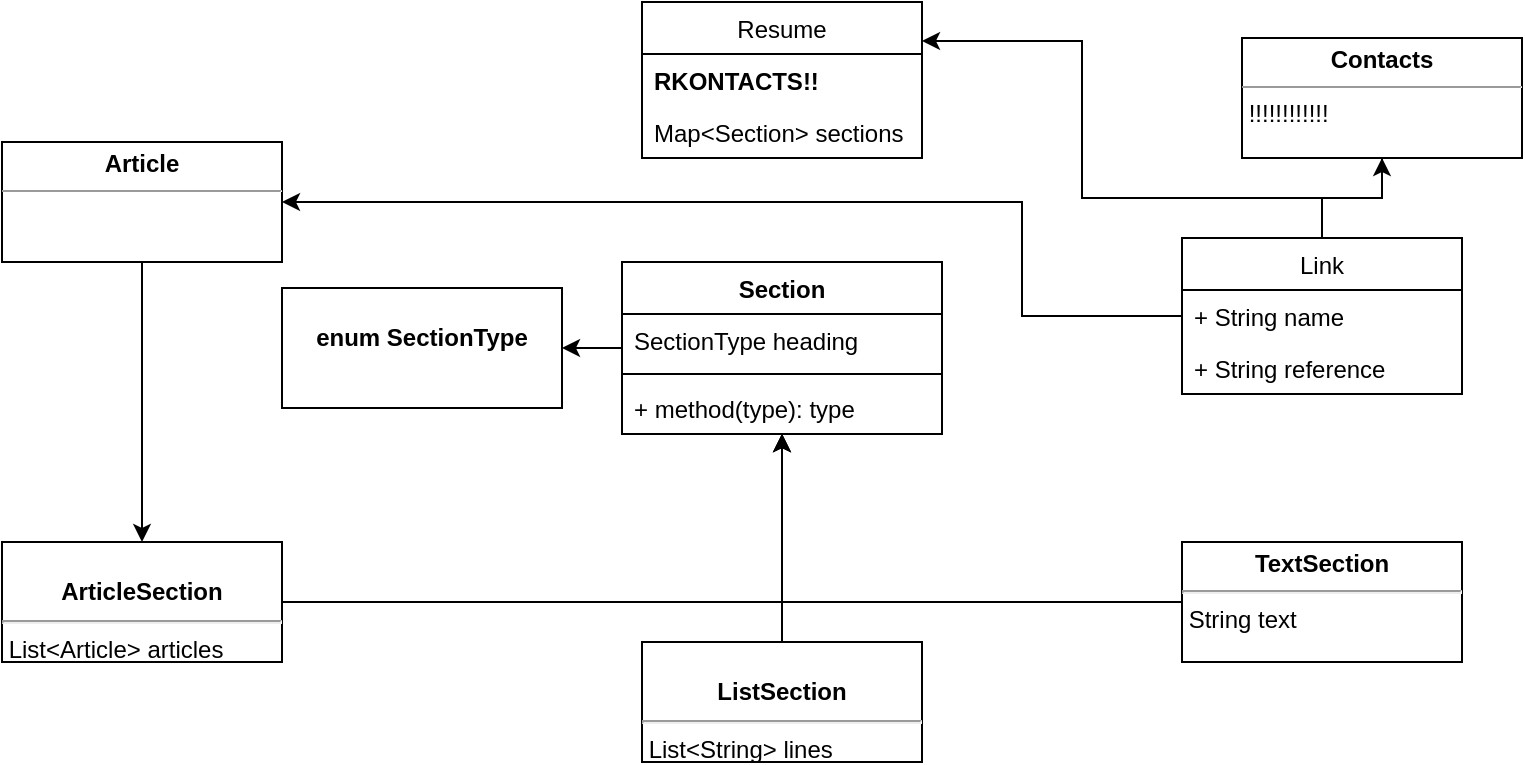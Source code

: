 <mxfile version="14.8.1" type="github">
  <diagram id="C5RBs43oDa-KdzZeNtuy" name="Page-1">
    <mxGraphModel dx="1102" dy="582" grid="1" gridSize="10" guides="1" tooltips="1" connect="1" arrows="1" fold="1" page="1" pageScale="1" pageWidth="827" pageHeight="1169" math="0" shadow="0">
      <root>
        <mxCell id="WIyWlLk6GJQsqaUBKTNV-0" />
        <mxCell id="WIyWlLk6GJQsqaUBKTNV-1" parent="WIyWlLk6GJQsqaUBKTNV-0" />
        <mxCell id="cXs1U_Rg0kg3EcRgI-ar-0" value="Resume" style="swimlane;fontStyle=0;childLayout=stackLayout;horizontal=1;startSize=26;fillColor=none;horizontalStack=0;resizeParent=1;resizeParentMax=0;resizeLast=0;collapsible=1;marginBottom=0;" vertex="1" parent="WIyWlLk6GJQsqaUBKTNV-1">
          <mxGeometry x="340" y="90" width="140" height="78" as="geometry" />
        </mxCell>
        <mxCell id="cXs1U_Rg0kg3EcRgI-ar-3" value="RKONTACTS!!" style="text;strokeColor=none;fillColor=none;align=left;verticalAlign=top;spacingLeft=4;spacingRight=4;overflow=hidden;rotatable=0;points=[[0,0.5],[1,0.5]];portConstraint=eastwest;fontStyle=1" vertex="1" parent="cXs1U_Rg0kg3EcRgI-ar-0">
          <mxGeometry y="26" width="140" height="26" as="geometry" />
        </mxCell>
        <mxCell id="cXs1U_Rg0kg3EcRgI-ar-1" value="Map&lt;Section&gt; sections" style="text;strokeColor=none;fillColor=none;align=left;verticalAlign=top;spacingLeft=4;spacingRight=4;overflow=hidden;rotatable=0;points=[[0,0.5],[1,0.5]];portConstraint=eastwest;" vertex="1" parent="cXs1U_Rg0kg3EcRgI-ar-0">
          <mxGeometry y="52" width="140" height="26" as="geometry" />
        </mxCell>
        <mxCell id="cXs1U_Rg0kg3EcRgI-ar-19" style="edgeStyle=orthogonalEdgeStyle;rounded=0;orthogonalLoop=1;jettySize=auto;html=1;entryX=1;entryY=0.5;entryDx=0;entryDy=0;" edge="1" parent="WIyWlLk6GJQsqaUBKTNV-1" source="cXs1U_Rg0kg3EcRgI-ar-4" target="cXs1U_Rg0kg3EcRgI-ar-11">
          <mxGeometry relative="1" as="geometry" />
        </mxCell>
        <mxCell id="cXs1U_Rg0kg3EcRgI-ar-4" value="Section" style="swimlane;fontStyle=1;align=center;verticalAlign=top;childLayout=stackLayout;horizontal=1;startSize=26;horizontalStack=0;resizeParent=1;resizeParentMax=0;resizeLast=0;collapsible=1;marginBottom=0;" vertex="1" parent="WIyWlLk6GJQsqaUBKTNV-1">
          <mxGeometry x="330" y="220" width="160" height="86" as="geometry" />
        </mxCell>
        <mxCell id="cXs1U_Rg0kg3EcRgI-ar-5" value="SectionType heading" style="text;strokeColor=none;fillColor=none;align=left;verticalAlign=top;spacingLeft=4;spacingRight=4;overflow=hidden;rotatable=0;points=[[0,0.5],[1,0.5]];portConstraint=eastwest;" vertex="1" parent="cXs1U_Rg0kg3EcRgI-ar-4">
          <mxGeometry y="26" width="160" height="26" as="geometry" />
        </mxCell>
        <mxCell id="cXs1U_Rg0kg3EcRgI-ar-6" value="" style="line;strokeWidth=1;fillColor=none;align=left;verticalAlign=middle;spacingTop=-1;spacingLeft=3;spacingRight=3;rotatable=0;labelPosition=right;points=[];portConstraint=eastwest;" vertex="1" parent="cXs1U_Rg0kg3EcRgI-ar-4">
          <mxGeometry y="52" width="160" height="8" as="geometry" />
        </mxCell>
        <mxCell id="cXs1U_Rg0kg3EcRgI-ar-7" value="+ method(type): type" style="text;strokeColor=none;fillColor=none;align=left;verticalAlign=top;spacingLeft=4;spacingRight=4;overflow=hidden;rotatable=0;points=[[0,0.5],[1,0.5]];portConstraint=eastwest;" vertex="1" parent="cXs1U_Rg0kg3EcRgI-ar-4">
          <mxGeometry y="60" width="160" height="26" as="geometry" />
        </mxCell>
        <mxCell id="cXs1U_Rg0kg3EcRgI-ar-17" style="edgeStyle=orthogonalEdgeStyle;rounded=0;orthogonalLoop=1;jettySize=auto;html=1;" edge="1" parent="WIyWlLk6GJQsqaUBKTNV-1" source="cXs1U_Rg0kg3EcRgI-ar-9" target="cXs1U_Rg0kg3EcRgI-ar-4">
          <mxGeometry relative="1" as="geometry" />
        </mxCell>
        <mxCell id="cXs1U_Rg0kg3EcRgI-ar-9" value="&lt;p style=&quot;margin: 0px ; margin-top: 4px ; text-align: center&quot;&gt;&lt;br&gt;&lt;b&gt;ListSection&lt;/b&gt;&lt;/p&gt;&lt;hr&gt;&lt;span style=&quot;white-space: pre&quot;&gt;	&lt;/span&gt;List&amp;lt;String&amp;gt; lines" style="verticalAlign=top;align=left;overflow=fill;fontSize=12;fontFamily=Helvetica;html=1;" vertex="1" parent="WIyWlLk6GJQsqaUBKTNV-1">
          <mxGeometry x="340" y="410" width="140" height="60" as="geometry" />
        </mxCell>
        <mxCell id="cXs1U_Rg0kg3EcRgI-ar-16" style="edgeStyle=orthogonalEdgeStyle;rounded=0;orthogonalLoop=1;jettySize=auto;html=1;" edge="1" parent="WIyWlLk6GJQsqaUBKTNV-1" source="cXs1U_Rg0kg3EcRgI-ar-10" target="cXs1U_Rg0kg3EcRgI-ar-4">
          <mxGeometry relative="1" as="geometry" />
        </mxCell>
        <mxCell id="cXs1U_Rg0kg3EcRgI-ar-10" value="&lt;p style=&quot;margin: 0px ; margin-top: 4px ; text-align: center&quot;&gt;&lt;br&gt;&lt;b&gt;ArticleSection&lt;/b&gt;&lt;/p&gt;&lt;hr&gt;&lt;span style=&quot;white-space: pre&quot;&gt;	&lt;/span&gt;List&amp;lt;Article&amp;gt; articles" style="verticalAlign=top;align=left;overflow=fill;fontSize=12;fontFamily=Helvetica;html=1;" vertex="1" parent="WIyWlLk6GJQsqaUBKTNV-1">
          <mxGeometry x="20" y="360" width="140" height="60" as="geometry" />
        </mxCell>
        <mxCell id="cXs1U_Rg0kg3EcRgI-ar-11" value="&lt;p style=&quot;margin: 0px ; margin-top: 4px ; text-align: center&quot;&gt;&lt;br&gt;&lt;b&gt;enum SectionType&lt;/b&gt;&lt;/p&gt;" style="verticalAlign=top;align=left;overflow=fill;fontSize=12;fontFamily=Helvetica;html=1;" vertex="1" parent="WIyWlLk6GJQsqaUBKTNV-1">
          <mxGeometry x="160" y="233" width="140" height="60" as="geometry" />
        </mxCell>
        <mxCell id="cXs1U_Rg0kg3EcRgI-ar-18" style="edgeStyle=orthogonalEdgeStyle;rounded=0;orthogonalLoop=1;jettySize=auto;html=1;" edge="1" parent="WIyWlLk6GJQsqaUBKTNV-1" source="cXs1U_Rg0kg3EcRgI-ar-14" target="cXs1U_Rg0kg3EcRgI-ar-4">
          <mxGeometry relative="1" as="geometry" />
        </mxCell>
        <mxCell id="cXs1U_Rg0kg3EcRgI-ar-14" value="&lt;p style=&quot;margin: 0px ; margin-top: 4px ; text-align: center&quot;&gt;&lt;b&gt;TextSection&lt;/b&gt;&lt;/p&gt;&lt;hr&gt;&lt;span style=&quot;white-space: pre&quot;&gt;	&lt;/span&gt;String text" style="verticalAlign=top;align=left;overflow=fill;fontSize=12;fontFamily=Helvetica;html=1;strokeColor=#000000;direction=west;" vertex="1" parent="WIyWlLk6GJQsqaUBKTNV-1">
          <mxGeometry x="610" y="360" width="140" height="60" as="geometry" />
        </mxCell>
        <mxCell id="cXs1U_Rg0kg3EcRgI-ar-21" style="edgeStyle=orthogonalEdgeStyle;rounded=0;orthogonalLoop=1;jettySize=auto;html=1;exitX=0.5;exitY=1;exitDx=0;exitDy=0;entryX=1;entryY=0.25;entryDx=0;entryDy=0;" edge="1" parent="WIyWlLk6GJQsqaUBKTNV-1" source="cXs1U_Rg0kg3EcRgI-ar-20" target="cXs1U_Rg0kg3EcRgI-ar-0">
          <mxGeometry relative="1" as="geometry" />
        </mxCell>
        <mxCell id="cXs1U_Rg0kg3EcRgI-ar-20" value="&lt;p style=&quot;margin: 0px ; margin-top: 4px ; text-align: center&quot;&gt;&lt;b&gt;Contacts&lt;/b&gt;&lt;/p&gt;&lt;hr size=&quot;1&quot;&gt;&lt;div style=&quot;height: 2px&quot;&gt;&lt;span style=&quot;white-space: pre&quot;&gt;	&lt;/span&gt;!!!!!!!!!!!!&lt;br&gt;&lt;/div&gt;" style="verticalAlign=top;align=left;overflow=fill;fontSize=12;fontFamily=Helvetica;html=1;strokeColor=#000000;" vertex="1" parent="WIyWlLk6GJQsqaUBKTNV-1">
          <mxGeometry x="640" y="108" width="140" height="60" as="geometry" />
        </mxCell>
        <mxCell id="cXs1U_Rg0kg3EcRgI-ar-23" style="edgeStyle=orthogonalEdgeStyle;rounded=0;orthogonalLoop=1;jettySize=auto;html=1;exitX=0.5;exitY=1;exitDx=0;exitDy=0;entryX=0.5;entryY=0;entryDx=0;entryDy=0;" edge="1" parent="WIyWlLk6GJQsqaUBKTNV-1" source="cXs1U_Rg0kg3EcRgI-ar-22" target="cXs1U_Rg0kg3EcRgI-ar-10">
          <mxGeometry relative="1" as="geometry" />
        </mxCell>
        <mxCell id="cXs1U_Rg0kg3EcRgI-ar-22" value="&lt;p style=&quot;margin: 0px ; margin-top: 4px ; text-align: center&quot;&gt;&lt;b&gt;Article&lt;/b&gt;&lt;/p&gt;&lt;hr size=&quot;1&quot;&gt;&lt;div style=&quot;height: 2px&quot;&gt;&lt;/div&gt;" style="verticalAlign=top;align=left;overflow=fill;fontSize=12;fontFamily=Helvetica;html=1;strokeColor=#000000;" vertex="1" parent="WIyWlLk6GJQsqaUBKTNV-1">
          <mxGeometry x="20" y="160" width="140" height="60" as="geometry" />
        </mxCell>
        <mxCell id="cXs1U_Rg0kg3EcRgI-ar-32" style="edgeStyle=orthogonalEdgeStyle;rounded=0;orthogonalLoop=1;jettySize=auto;html=1;" edge="1" parent="WIyWlLk6GJQsqaUBKTNV-1" source="cXs1U_Rg0kg3EcRgI-ar-28" target="cXs1U_Rg0kg3EcRgI-ar-20">
          <mxGeometry relative="1" as="geometry" />
        </mxCell>
        <mxCell id="cXs1U_Rg0kg3EcRgI-ar-33" style="edgeStyle=orthogonalEdgeStyle;rounded=0;orthogonalLoop=1;jettySize=auto;html=1;" edge="1" parent="WIyWlLk6GJQsqaUBKTNV-1" source="cXs1U_Rg0kg3EcRgI-ar-28" target="cXs1U_Rg0kg3EcRgI-ar-22">
          <mxGeometry relative="1" as="geometry">
            <Array as="points">
              <mxPoint x="530" y="247" />
              <mxPoint x="530" y="190" />
            </Array>
          </mxGeometry>
        </mxCell>
        <mxCell id="cXs1U_Rg0kg3EcRgI-ar-28" value="Link" style="swimlane;fontStyle=0;childLayout=stackLayout;horizontal=1;startSize=26;fillColor=none;horizontalStack=0;resizeParent=1;resizeParentMax=0;resizeLast=0;collapsible=1;marginBottom=0;strokeColor=#000000;" vertex="1" parent="WIyWlLk6GJQsqaUBKTNV-1">
          <mxGeometry x="610" y="208" width="140" height="78" as="geometry" />
        </mxCell>
        <mxCell id="cXs1U_Rg0kg3EcRgI-ar-29" value="+ String name" style="text;strokeColor=none;fillColor=none;align=left;verticalAlign=top;spacingLeft=4;spacingRight=4;overflow=hidden;rotatable=0;points=[[0,0.5],[1,0.5]];portConstraint=eastwest;" vertex="1" parent="cXs1U_Rg0kg3EcRgI-ar-28">
          <mxGeometry y="26" width="140" height="26" as="geometry" />
        </mxCell>
        <mxCell id="cXs1U_Rg0kg3EcRgI-ar-30" value="+ String reference" style="text;strokeColor=none;fillColor=none;align=left;verticalAlign=top;spacingLeft=4;spacingRight=4;overflow=hidden;rotatable=0;points=[[0,0.5],[1,0.5]];portConstraint=eastwest;" vertex="1" parent="cXs1U_Rg0kg3EcRgI-ar-28">
          <mxGeometry y="52" width="140" height="26" as="geometry" />
        </mxCell>
      </root>
    </mxGraphModel>
  </diagram>
</mxfile>
